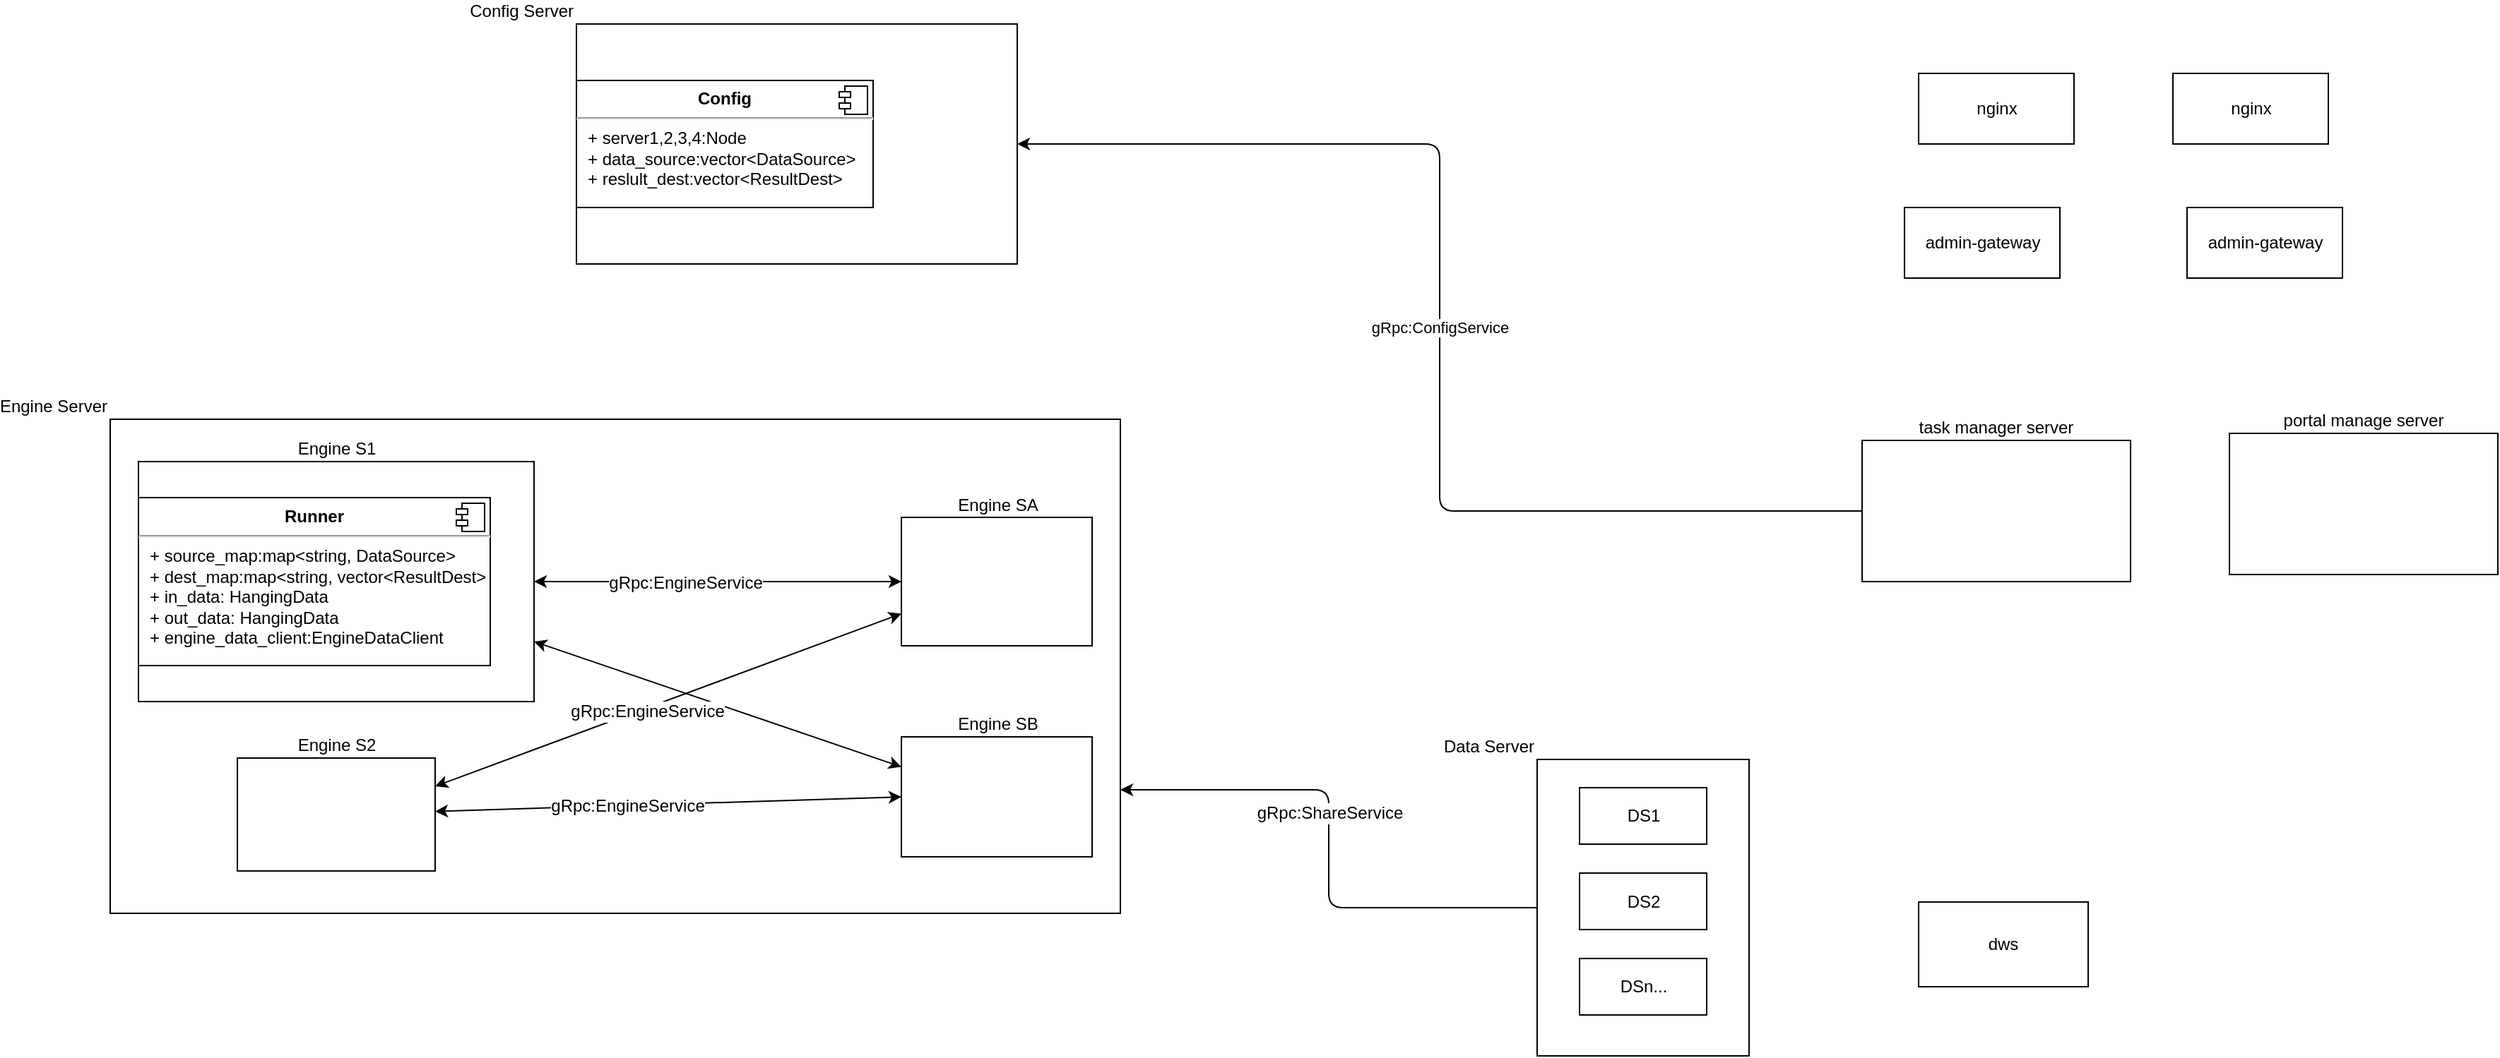 <mxfile version="10.6.0" type="github"><diagram id="qjX3kxyQt8vl-2oXAutQ" name="Page-1"><mxGraphModel dx="1985" dy="711" grid="1" gridSize="10" guides="1" tooltips="1" connect="1" arrows="1" fold="1" page="1" pageScale="1" pageWidth="827" pageHeight="1169" math="0" shadow="0"><root><mxCell id="0"/><mxCell id="1" parent="0"/><UserObject label="Engine Server" treeRoot="1" id="pDZX20AE8ElxJlWNmtBF-1"><mxCell style="whiteSpace=wrap;html=1;align=right;treeFolding=1;container=1;recursiveResize=0;labelPosition=left;verticalLabelPosition=top;verticalAlign=bottom;" vertex="1" parent="1"><mxGeometry x="10" y="440" width="715" height="350" as="geometry"/></mxCell></UserObject><mxCell id="pDZX20AE8ElxJlWNmtBF-5" value="Engine S1&lt;br&gt;" style="html=1;labelPosition=center;verticalLabelPosition=top;align=center;verticalAlign=bottom;" vertex="1" parent="pDZX20AE8ElxJlWNmtBF-1"><mxGeometry x="20" y="30" width="280" height="170" as="geometry"/></mxCell><mxCell id="pDZX20AE8ElxJlWNmtBF-19" value="Engine SA&lt;br&gt;" style="html=1;labelPosition=center;verticalLabelPosition=top;align=center;verticalAlign=bottom;" vertex="1" parent="pDZX20AE8ElxJlWNmtBF-1"><mxGeometry x="560" y="69.5" width="135" height="91" as="geometry"/></mxCell><mxCell id="pDZX20AE8ElxJlWNmtBF-34" value="" style="endArrow=classic;startArrow=classic;html=1;entryX=0;entryY=0.5;entryDx=0;entryDy=0;" edge="1" parent="pDZX20AE8ElxJlWNmtBF-1" source="pDZX20AE8ElxJlWNmtBF-5" target="pDZX20AE8ElxJlWNmtBF-19"><mxGeometry width="50" height="50" relative="1" as="geometry"><mxPoint x="280" y="140" as="sourcePoint"/><mxPoint x="330" y="90" as="targetPoint"/></mxGeometry></mxCell><mxCell id="pDZX20AE8ElxJlWNmtBF-35" value="gRpc:EngineService" style="text;html=1;resizable=0;points=[];align=center;verticalAlign=middle;labelBackgroundColor=#ffffff;" vertex="1" connectable="0" parent="pDZX20AE8ElxJlWNmtBF-34"><mxGeometry x="-0.179" y="-1" relative="1" as="geometry"><mxPoint as="offset"/></mxGeometry></mxCell><mxCell id="pDZX20AE8ElxJlWNmtBF-38" value="&lt;p style=&quot;margin: 0px ; margin-top: 6px ; text-align: center&quot;&gt;&lt;b&gt;Runner&lt;/b&gt;&lt;/p&gt;&lt;hr&gt;&lt;p style=&quot;margin: 0px ; margin-left: 8px&quot;&gt;+ source_map:map&amp;lt;string, DataSource&amp;gt;&lt;/p&gt;&lt;p style=&quot;margin: 0px ; margin-left: 8px&quot;&gt;+ dest_map:map&amp;lt;string, vector&amp;lt;ResultDest&amp;gt;&lt;/p&gt;&lt;p style=&quot;margin: 0px ; margin-left: 8px&quot;&gt;+ in_data: HangingData&lt;br&gt;+ out_data: HangingData&lt;/p&gt;&lt;p style=&quot;margin: 0px ; margin-left: 8px&quot;&gt;+ engine_data_client:&lt;span&gt;EngineDataClient&lt;/span&gt;&lt;/p&gt;" style="align=left;overflow=fill;html=1;" vertex="1" parent="pDZX20AE8ElxJlWNmtBF-1"><mxGeometry x="20" y="55.5" width="249" height="119" as="geometry"/></mxCell><mxCell id="pDZX20AE8ElxJlWNmtBF-39" value="" style="shape=component;jettyWidth=8;jettyHeight=4;" vertex="1" parent="pDZX20AE8ElxJlWNmtBF-38"><mxGeometry x="1" width="20" height="20" relative="1" as="geometry"><mxPoint x="-24" y="4" as="offset"/></mxGeometry></mxCell><mxCell id="pDZX20AE8ElxJlWNmtBF-24" value="Engine SB&lt;br&gt;" style="html=1;labelPosition=center;verticalLabelPosition=top;align=center;verticalAlign=bottom;" vertex="1" parent="pDZX20AE8ElxJlWNmtBF-1"><mxGeometry x="560" y="225" width="135" height="85" as="geometry"/></mxCell><mxCell id="pDZX20AE8ElxJlWNmtBF-31" value="" style="endArrow=classic;startArrow=classic;html=1;entryX=1;entryY=0.75;entryDx=0;entryDy=0;exitX=0;exitY=0.25;exitDx=0;exitDy=0;" edge="1" parent="pDZX20AE8ElxJlWNmtBF-1" source="pDZX20AE8ElxJlWNmtBF-24" target="pDZX20AE8ElxJlWNmtBF-5"><mxGeometry width="50" height="50" relative="1" as="geometry"><mxPoint x="315" y="270" as="sourcePoint"/><mxPoint x="365" y="220" as="targetPoint"/></mxGeometry></mxCell><mxCell id="pDZX20AE8ElxJlWNmtBF-23" value="Engine S2&lt;br&gt;" style="html=1;labelPosition=center;verticalLabelPosition=top;align=center;verticalAlign=bottom;" vertex="1" parent="pDZX20AE8ElxJlWNmtBF-1"><mxGeometry x="90" y="240" width="140" height="80" as="geometry"/></mxCell><mxCell id="pDZX20AE8ElxJlWNmtBF-32" value="" style="endArrow=classic;startArrow=classic;html=1;entryX=1;entryY=0.25;entryDx=0;entryDy=0;exitX=0;exitY=0.75;exitDx=0;exitDy=0;" edge="1" parent="pDZX20AE8ElxJlWNmtBF-1" source="pDZX20AE8ElxJlWNmtBF-19" target="pDZX20AE8ElxJlWNmtBF-23"><mxGeometry width="50" height="50" relative="1" as="geometry"><mxPoint x="365" y="273" as="sourcePoint"/><mxPoint x="175" y="177" as="targetPoint"/></mxGeometry></mxCell><mxCell id="pDZX20AE8ElxJlWNmtBF-33" value="gRpc:EngineService" style="text;html=1;resizable=0;points=[];align=center;verticalAlign=middle;labelBackgroundColor=#ffffff;" vertex="1" connectable="0" parent="pDZX20AE8ElxJlWNmtBF-32"><mxGeometry x="0.223" relative="1" as="geometry"><mxPoint x="21" y="-5.5" as="offset"/></mxGeometry></mxCell><mxCell id="pDZX20AE8ElxJlWNmtBF-36" value="" style="endArrow=classic;startArrow=classic;html=1;entryX=0;entryY=0.5;entryDx=0;entryDy=0;" edge="1" parent="pDZX20AE8ElxJlWNmtBF-1" source="pDZX20AE8ElxJlWNmtBF-23" target="pDZX20AE8ElxJlWNmtBF-24"><mxGeometry width="50" height="50" relative="1" as="geometry"><mxPoint x="235" y="340" as="sourcePoint"/><mxPoint x="285" y="290" as="targetPoint"/></mxGeometry></mxCell><mxCell id="pDZX20AE8ElxJlWNmtBF-37" value="gRpc:EngineService" style="text;html=1;resizable=0;points=[];align=center;verticalAlign=middle;labelBackgroundColor=#ffffff;" vertex="1" connectable="0" parent="pDZX20AE8ElxJlWNmtBF-36"><mxGeometry x="-0.179" relative="1" as="geometry"><mxPoint as="offset"/></mxGeometry></mxCell><UserObject label="Config Server" treeRoot="1" id="pDZX20AE8ElxJlWNmtBF-10"><mxCell style="whiteSpace=wrap;html=1;align=right;treeFolding=1;container=1;recursiveResize=0;labelPosition=left;verticalLabelPosition=top;verticalAlign=bottom;" vertex="1" parent="1"><mxGeometry x="340" y="160" width="312" height="170" as="geometry"/></mxCell></UserObject><mxCell id="pDZX20AE8ElxJlWNmtBF-43" value="&lt;p style=&quot;margin: 0px ; margin-top: 6px ; text-align: center&quot;&gt;&lt;b&gt;Config&lt;/b&gt;&lt;/p&gt;&lt;hr&gt;&lt;p style=&quot;margin: 0px ; margin-left: 8px&quot;&gt;+ server1,2,3,4:Node&lt;br&gt;+ data_source:vector&amp;lt;DataSource&amp;gt;&lt;/p&gt;&lt;p style=&quot;margin: 0px ; margin-left: 8px&quot;&gt;+ reslult_dest:vector&amp;lt;ResultDest&amp;gt;&lt;/p&gt;" style="align=left;overflow=fill;html=1;" vertex="1" parent="pDZX20AE8ElxJlWNmtBF-10"><mxGeometry y="40" width="210" height="90" as="geometry"/></mxCell><mxCell id="pDZX20AE8ElxJlWNmtBF-44" value="" style="shape=component;jettyWidth=8;jettyHeight=4;" vertex="1" parent="pDZX20AE8ElxJlWNmtBF-43"><mxGeometry x="1" width="20" height="20" relative="1" as="geometry"><mxPoint x="-24" y="4" as="offset"/></mxGeometry></mxCell><UserObject label="Data Server" treeRoot="1" id="pDZX20AE8ElxJlWNmtBF-11"><mxCell style="whiteSpace=wrap;html=1;align=right;treeFolding=1;container=1;recursiveResize=0;labelPosition=left;verticalLabelPosition=top;verticalAlign=bottom;" vertex="1" parent="1"><mxGeometry x="1020" y="681" width="150" height="210" as="geometry"/></mxCell></UserObject><mxCell id="pDZX20AE8ElxJlWNmtBF-50" value="DS1" style="html=1;" vertex="1" parent="pDZX20AE8ElxJlWNmtBF-11"><mxGeometry x="30" y="20" width="90" height="40" as="geometry"/></mxCell><mxCell id="pDZX20AE8ElxJlWNmtBF-51" value="DS2" style="html=1;" vertex="1" parent="pDZX20AE8ElxJlWNmtBF-11"><mxGeometry x="30" y="80.5" width="90" height="40" as="geometry"/></mxCell><mxCell id="pDZX20AE8ElxJlWNmtBF-55" value="DSn..." style="html=1;" vertex="1" parent="pDZX20AE8ElxJlWNmtBF-11"><mxGeometry x="30" y="141" width="90" height="40" as="geometry"/></mxCell><mxCell id="pDZX20AE8ElxJlWNmtBF-17" value="" style="edgeStyle=elbowEdgeStyle;elbow=horizontal;endArrow=classic;html=1;entryX=1;entryY=0.75;entryDx=0;entryDy=0;exitX=0;exitY=0.5;exitDx=0;exitDy=0;" edge="1" parent="1" source="pDZX20AE8ElxJlWNmtBF-11" target="pDZX20AE8ElxJlWNmtBF-1"><mxGeometry width="50" height="50" relative="1" as="geometry"><mxPoint x="590" y="450" as="sourcePoint"/><mxPoint x="640" y="400" as="targetPoint"/></mxGeometry></mxCell><mxCell id="pDZX20AE8ElxJlWNmtBF-18" value="gRpc:ShareService&lt;br&gt;" style="text;html=1;resizable=0;points=[];align=center;verticalAlign=middle;labelBackgroundColor=#ffffff;" vertex="1" connectable="0" parent="pDZX20AE8ElxJlWNmtBF-17"><mxGeometry y="24" relative="1" as="geometry"><mxPoint x="24" y="-25" as="offset"/></mxGeometry></mxCell><UserObject label="task manager server" treeRoot="1" id="pDZX20AE8ElxJlWNmtBF-45"><mxCell style="whiteSpace=wrap;html=1;align=center;treeFolding=1;container=1;recursiveResize=0;labelPosition=center;verticalLabelPosition=top;verticalAlign=bottom;" vertex="1" parent="1"><mxGeometry x="1250" y="455" width="190" height="100" as="geometry"/></mxCell></UserObject><UserObject label="portal manage server" treeRoot="1" id="pDZX20AE8ElxJlWNmtBF-49"><mxCell style="whiteSpace=wrap;html=1;align=center;treeFolding=1;container=1;recursiveResize=0;labelPosition=center;verticalLabelPosition=top;verticalAlign=bottom;" vertex="1" parent="1"><mxGeometry x="1510" y="450" width="190" height="100" as="geometry"/></mxCell></UserObject><mxCell id="pDZX20AE8ElxJlWNmtBF-57" value="admin-gateway" style="html=1;" vertex="1" parent="1"><mxGeometry x="1280" y="290" width="110" height="50" as="geometry"/></mxCell><mxCell id="pDZX20AE8ElxJlWNmtBF-58" value="admin-gateway" style="html=1;" vertex="1" parent="1"><mxGeometry x="1480" y="290" width="110" height="50" as="geometry"/></mxCell><mxCell id="pDZX20AE8ElxJlWNmtBF-60" value="gRpc:ConfigService&lt;br&gt;" style="edgeStyle=elbowEdgeStyle;elbow=horizontal;endArrow=classic;html=1;entryX=1;entryY=0.5;entryDx=0;entryDy=0;exitX=0;exitY=0.5;exitDx=0;exitDy=0;" edge="1" parent="1" source="pDZX20AE8ElxJlWNmtBF-45" target="pDZX20AE8ElxJlWNmtBF-10"><mxGeometry width="50" height="50" relative="1" as="geometry"><mxPoint x="970" y="500" as="sourcePoint"/><mxPoint x="1020" y="450" as="targetPoint"/></mxGeometry></mxCell><mxCell id="pDZX20AE8ElxJlWNmtBF-61" value="nginx&lt;br&gt;" style="html=1;" vertex="1" parent="1"><mxGeometry x="1290" y="195" width="110" height="50" as="geometry"/></mxCell><mxCell id="pDZX20AE8ElxJlWNmtBF-62" value="nginx&lt;br&gt;" style="html=1;" vertex="1" parent="1"><mxGeometry x="1470" y="195" width="110" height="50" as="geometry"/></mxCell><UserObject label="dws" treeRoot="1" id="pDZX20AE8ElxJlWNmtBF-63"><mxCell style="whiteSpace=wrap;html=1;align=center;treeFolding=1;container=1;recursiveResize=0;" vertex="1" parent="1"><mxGeometry x="1290" y="782" width="120" height="60" as="geometry"/></mxCell></UserObject></root></mxGraphModel></diagram></mxfile>